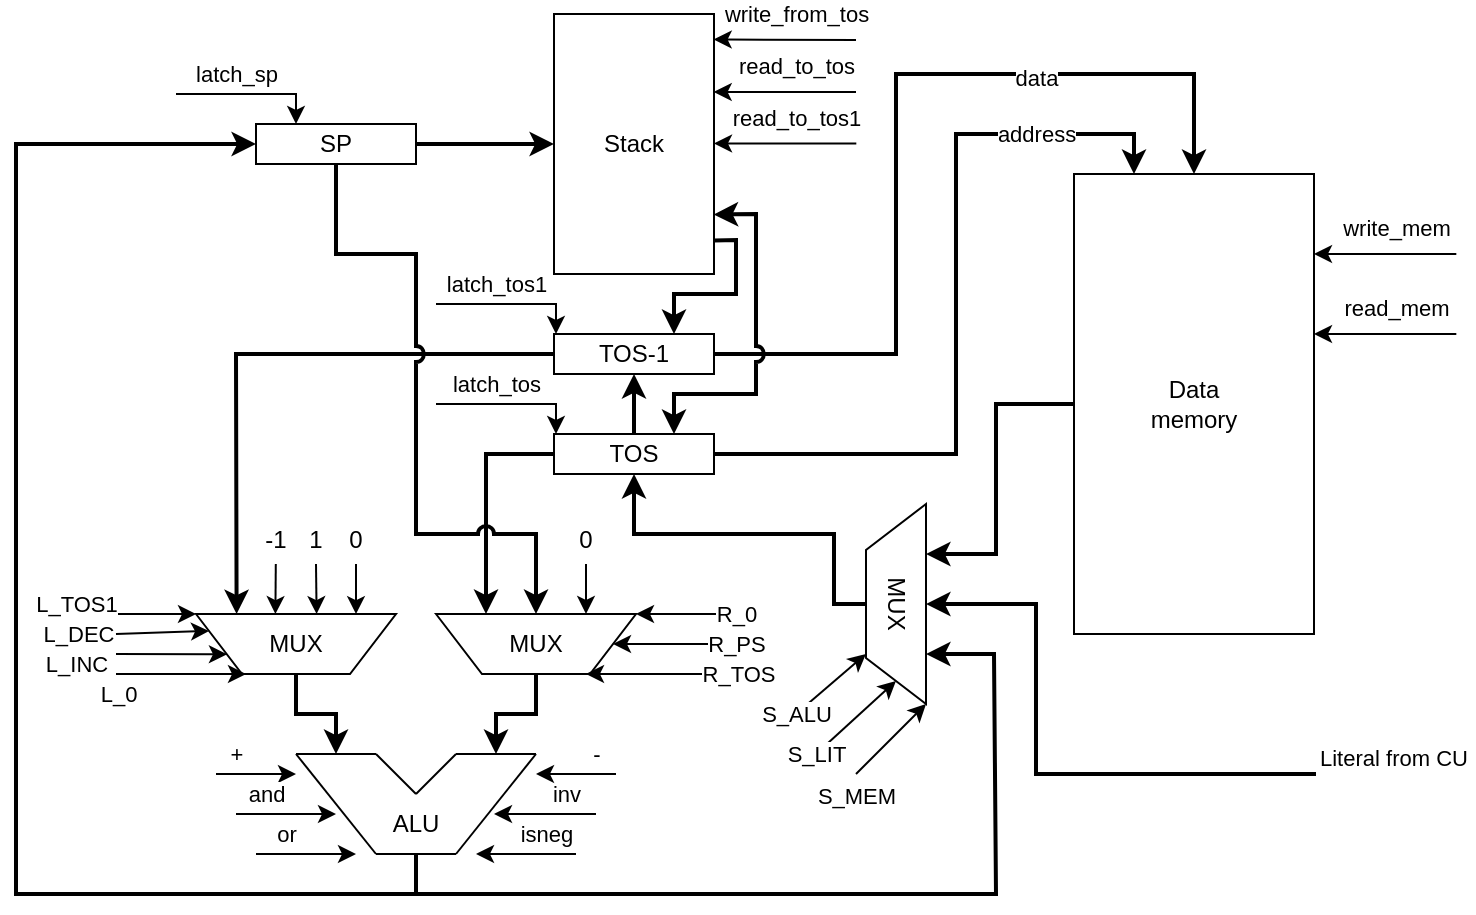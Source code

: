 <mxfile version="20.5.3" type="embed"><diagram name="Страница — 1" id="W3aqE9auqjd-TNdpTrAR"><mxGraphModel dx="117" dy="84" grid="1" gridSize="10" guides="1" tooltips="1" connect="1" arrows="1" fold="1" page="1" pageScale="1" pageWidth="827" pageHeight="1169" math="0" shadow="0"><root><mxCell id="0"/><mxCell id="1" parent="0"/><mxCell id="QS8BnpBDw42ccTHQEy5O-3" value="MUX" style="verticalLabelPosition=middle;verticalAlign=middle;html=1;shape=trapezoid;perimeter=trapezoidPerimeter;whiteSpace=wrap;size=0.23;arcSize=10;flipV=1;labelPosition=center;align=center;rotation=90;" parent="1" vertex="1"><mxGeometry x="420" y="360" width="100" height="30" as="geometry"/></mxCell><mxCell id="QS8BnpBDw42ccTHQEy5O-4" value="" style="endArrow=none;html=1;rounded=0;strokeWidth=1;" parent="1" edge="1"><mxGeometry width="50" height="50" relative="1" as="geometry"><mxPoint x="170" y="450" as="sourcePoint"/><mxPoint x="210" y="450" as="targetPoint"/></mxGeometry></mxCell><mxCell id="QS8BnpBDw42ccTHQEy5O-5" value="" style="endArrow=none;html=1;rounded=0;strokeWidth=1;" parent="1" edge="1"><mxGeometry width="50" height="50" relative="1" as="geometry"><mxPoint x="250" y="450" as="sourcePoint"/><mxPoint x="290" y="450" as="targetPoint"/></mxGeometry></mxCell><mxCell id="QS8BnpBDw42ccTHQEy5O-6" value="" style="endArrow=none;html=1;rounded=0;" parent="1" edge="1"><mxGeometry width="50" height="50" relative="1" as="geometry"><mxPoint x="210" y="500" as="sourcePoint"/><mxPoint x="250" y="500" as="targetPoint"/></mxGeometry></mxCell><mxCell id="QS8BnpBDw42ccTHQEy5O-7" value="" style="endArrow=none;html=1;rounded=0;" parent="1" edge="1"><mxGeometry width="50" height="50" relative="1" as="geometry"><mxPoint x="170" y="450" as="sourcePoint"/><mxPoint x="210" y="500" as="targetPoint"/></mxGeometry></mxCell><mxCell id="QS8BnpBDw42ccTHQEy5O-8" value="" style="endArrow=none;html=1;rounded=0;" parent="1" edge="1"><mxGeometry width="50" height="50" relative="1" as="geometry"><mxPoint x="250" y="500" as="sourcePoint"/><mxPoint x="290" y="450" as="targetPoint"/></mxGeometry></mxCell><mxCell id="QS8BnpBDw42ccTHQEy5O-9" value="" style="endArrow=none;html=1;rounded=0;" parent="1" edge="1"><mxGeometry width="50" height="50" relative="1" as="geometry"><mxPoint x="210" y="450" as="sourcePoint"/><mxPoint x="230" y="470" as="targetPoint"/></mxGeometry></mxCell><mxCell id="QS8BnpBDw42ccTHQEy5O-10" value="" style="endArrow=none;html=1;rounded=0;" parent="1" edge="1"><mxGeometry width="50" height="50" relative="1" as="geometry"><mxPoint x="250" y="450" as="sourcePoint"/><mxPoint x="230" y="470" as="targetPoint"/></mxGeometry></mxCell><mxCell id="QS8BnpBDw42ccTHQEy5O-12" value="ALU" style="text;html=1;align=center;verticalAlign=middle;whiteSpace=wrap;rounded=0;" parent="1" vertex="1"><mxGeometry x="200" y="470" width="60" height="30" as="geometry"/></mxCell><mxCell id="QS8BnpBDw42ccTHQEy5O-14" value="Stack" style="rounded=0;whiteSpace=wrap;html=1;" parent="1" vertex="1"><mxGeometry x="299" y="80" width="80" height="130" as="geometry"/></mxCell><mxCell id="QS8BnpBDw42ccTHQEy5O-15" value="TOS" style="rounded=0;whiteSpace=wrap;html=1;" parent="1" vertex="1"><mxGeometry x="299" y="290" width="80" height="20" as="geometry"/></mxCell><mxCell id="QS8BnpBDw42ccTHQEy5O-20" value="TOS-1" style="rounded=0;whiteSpace=wrap;html=1;" parent="1" vertex="1"><mxGeometry x="299" y="240" width="80" height="20" as="geometry"/></mxCell><mxCell id="QS8BnpBDw42ccTHQEy5O-24" value="" style="endArrow=classic;html=1;rounded=0;exitX=0;exitY=0.5;exitDx=0;exitDy=0;entryX=0.25;entryY=0;entryDx=0;entryDy=0;strokeWidth=2;" parent="1" source="QS8BnpBDw42ccTHQEy5O-15" target="QS8BnpBDw42ccTHQEy5O-46" edge="1"><mxGeometry width="50" height="50" relative="1" as="geometry"><mxPoint x="289" y="400" as="sourcePoint"/><mxPoint x="270" y="380" as="targetPoint"/><Array as="points"><mxPoint x="265" y="300"/></Array></mxGeometry></mxCell><mxCell id="QS8BnpBDw42ccTHQEy5O-25" value="" style="endArrow=classic;html=1;rounded=0;exitX=0.5;exitY=1;exitDx=0;exitDy=0;strokeWidth=2;" parent="1" source="QS8BnpBDw42ccTHQEy5O-38" edge="1"><mxGeometry width="50" height="50" relative="1" as="geometry"><mxPoint x="199" y="380" as="sourcePoint"/><mxPoint x="190" y="450" as="targetPoint"/><Array as="points"><mxPoint x="170" y="430"/><mxPoint x="190" y="430"/></Array></mxGeometry></mxCell><mxCell id="QS8BnpBDw42ccTHQEy5O-26" value="" style="endArrow=classic;html=1;rounded=0;exitX=0.5;exitY=1;exitDx=0;exitDy=0;entryX=0.75;entryY=0;entryDx=0;entryDy=0;strokeWidth=2;" parent="1" source="QS8BnpBDw42ccTHQEy5O-12" target="QS8BnpBDw42ccTHQEy5O-3" edge="1"><mxGeometry width="50" height="50" relative="1" as="geometry"><mxPoint x="359" y="330" as="sourcePoint"/><mxPoint x="399" y="440" as="targetPoint"/><Array as="points"><mxPoint x="230" y="520"/><mxPoint x="520" y="520"/><mxPoint x="519" y="400"/></Array></mxGeometry></mxCell><mxCell id="QS8BnpBDw42ccTHQEy5O-27" value="" style="endArrow=classic;html=1;rounded=0;exitX=0.5;exitY=1;exitDx=0;exitDy=0;entryX=0.5;entryY=1;entryDx=0;entryDy=0;strokeWidth=2;" parent="1" source="QS8BnpBDw42ccTHQEy5O-3" target="QS8BnpBDw42ccTHQEy5O-15" edge="1"><mxGeometry width="50" height="50" relative="1" as="geometry"><mxPoint x="369" y="340" as="sourcePoint"/><mxPoint x="409" y="450" as="targetPoint"/><Array as="points"><mxPoint x="439" y="375"/><mxPoint x="439" y="340"/><mxPoint x="339" y="340"/></Array></mxGeometry></mxCell><mxCell id="QS8BnpBDw42ccTHQEy5O-28" value="" style="endArrow=classic;html=1;rounded=0;entryX=0.25;entryY=0;entryDx=0;entryDy=0;exitX=0;exitY=0.5;exitDx=0;exitDy=0;strokeWidth=2;" parent="1" source="QS8BnpBDw42ccTHQEy5O-30" target="QS8BnpBDw42ccTHQEy5O-3" edge="1"><mxGeometry width="50" height="50" relative="1" as="geometry"><mxPoint x="519" y="275" as="sourcePoint"/><mxPoint x="519" y="290" as="targetPoint"/><Array as="points"><mxPoint x="520" y="275"/><mxPoint x="520" y="350"/></Array></mxGeometry></mxCell><mxCell id="QS8BnpBDw42ccTHQEy5O-30" value="Data&lt;div&gt;memory&lt;/div&gt;" style="rounded=0;whiteSpace=wrap;html=1;" parent="1" vertex="1"><mxGeometry x="559" y="160" width="120" height="230" as="geometry"/></mxCell><mxCell id="QS8BnpBDw42ccTHQEy5O-31" value="" style="endArrow=classic;html=1;rounded=0;exitX=1;exitY=0.5;exitDx=0;exitDy=0;entryX=0.25;entryY=0;entryDx=0;entryDy=0;strokeWidth=2;" parent="1" source="QS8BnpBDw42ccTHQEy5O-15" target="QS8BnpBDw42ccTHQEy5O-30" edge="1"><mxGeometry width="50" height="50" relative="1" as="geometry"><mxPoint x="289" y="330" as="sourcePoint"/><mxPoint x="339" y="280" as="targetPoint"/><Array as="points"><mxPoint x="500" y="300"/><mxPoint x="500" y="140"/><mxPoint x="589" y="140"/></Array></mxGeometry></mxCell><mxCell id="QS8BnpBDw42ccTHQEy5O-36" value="address" style="edgeLabel;html=1;align=center;verticalAlign=middle;resizable=0;points=[];" parent="QS8BnpBDw42ccTHQEy5O-31" vertex="1" connectable="0"><mxGeometry x="0.407" relative="1" as="geometry"><mxPoint x="40" y="-7" as="offset"/></mxGeometry></mxCell><mxCell id="QS8BnpBDw42ccTHQEy5O-32" value="" style="endArrow=classic;html=1;rounded=0;exitX=1;exitY=0.5;exitDx=0;exitDy=0;entryX=0.5;entryY=0;entryDx=0;entryDy=0;strokeWidth=2;" parent="1" source="QS8BnpBDw42ccTHQEy5O-20" target="QS8BnpBDw42ccTHQEy5O-30" edge="1"><mxGeometry width="50" height="50" relative="1" as="geometry"><mxPoint x="389" y="360" as="sourcePoint"/><mxPoint x="429" y="470" as="targetPoint"/><Array as="points"><mxPoint x="470" y="250"/><mxPoint x="470" y="110"/><mxPoint x="619" y="110"/></Array></mxGeometry></mxCell><mxCell id="QS8BnpBDw42ccTHQEy5O-37" value="data" style="edgeLabel;html=1;align=center;verticalAlign=middle;resizable=0;points=[];" parent="QS8BnpBDw42ccTHQEy5O-32" vertex="1" connectable="0"><mxGeometry x="0.282" y="-2" relative="1" as="geometry"><mxPoint x="25" as="offset"/></mxGeometry></mxCell><mxCell id="QS8BnpBDw42ccTHQEy5O-38" value="MUX" style="verticalLabelPosition=middle;verticalAlign=middle;html=1;shape=trapezoid;perimeter=trapezoidPerimeter;whiteSpace=wrap;size=0.23;arcSize=10;flipV=1;labelPosition=center;align=center;rotation=0;" parent="1" vertex="1"><mxGeometry x="120" y="380" width="100" height="30" as="geometry"/></mxCell><mxCell id="QS8BnpBDw42ccTHQEy5O-40" value="" style="endArrow=classic;html=1;rounded=0;exitX=0;exitY=0.5;exitDx=0;exitDy=0;entryX=0.203;entryY=0.998;entryDx=0;entryDy=0;entryPerimeter=0;strokeWidth=2;" parent="1" source="QS8BnpBDw42ccTHQEy5O-20" target="QS8BnpBDw42ccTHQEy5O-38" edge="1"><mxGeometry width="50" height="50" relative="1" as="geometry"><mxPoint x="209" y="370" as="sourcePoint"/><mxPoint x="309" y="430" as="targetPoint"/><Array as="points"><mxPoint x="140" y="250"/></Array></mxGeometry></mxCell><mxCell id="QS8BnpBDw42ccTHQEy5O-41" value="" style="endArrow=classic;html=1;rounded=0;entryX=0.8;entryY=0.998;entryDx=0;entryDy=0;exitX=0.5;exitY=1;exitDx=0;exitDy=0;entryPerimeter=0;" parent="1" source="QS8BnpBDw42ccTHQEy5O-42" target="QS8BnpBDw42ccTHQEy5O-38" edge="1"><mxGeometry width="50" height="50" relative="1" as="geometry"><mxPoint x="174" y="300" as="sourcePoint"/><mxPoint x="234" y="340" as="targetPoint"/><Array as="points"/></mxGeometry></mxCell><mxCell id="QS8BnpBDw42ccTHQEy5O-42" value="0" style="text;html=1;align=center;verticalAlign=middle;whiteSpace=wrap;rounded=0;" parent="1" vertex="1"><mxGeometry x="190" y="330" width="20" height="25" as="geometry"/></mxCell><mxCell id="QS8BnpBDw42ccTHQEy5O-44" value="" style="endArrow=classic;html=1;rounded=0;entryX=0.603;entryY=0.998;entryDx=0;entryDy=0;exitX=0.5;exitY=1;exitDx=0;exitDy=0;entryPerimeter=0;" parent="1" source="QS8BnpBDw42ccTHQEy5O-45" target="QS8BnpBDw42ccTHQEy5O-38" edge="1"><mxGeometry width="50" height="50" relative="1" as="geometry"><mxPoint x="184" y="305" as="sourcePoint"/><mxPoint x="184" y="340" as="targetPoint"/><Array as="points"/></mxGeometry></mxCell><mxCell id="QS8BnpBDw42ccTHQEy5O-45" value="1" style="text;html=1;align=center;verticalAlign=middle;whiteSpace=wrap;rounded=0;" parent="1" vertex="1"><mxGeometry x="170" y="330" width="20" height="25" as="geometry"/></mxCell><mxCell id="QS8BnpBDw42ccTHQEy5O-46" value="MUX" style="verticalLabelPosition=middle;verticalAlign=middle;html=1;shape=trapezoid;perimeter=trapezoidPerimeter;whiteSpace=wrap;size=0.23;arcSize=10;flipV=1;labelPosition=center;align=center;rotation=0;" parent="1" vertex="1"><mxGeometry x="240" y="380" width="100" height="30" as="geometry"/></mxCell><mxCell id="QS8BnpBDw42ccTHQEy5O-47" value="" style="endArrow=classic;html=1;rounded=0;entryX=0.75;entryY=0;entryDx=0;entryDy=0;exitX=0.5;exitY=1;exitDx=0;exitDy=0;" parent="1" source="QS8BnpBDw42ccTHQEy5O-48" target="QS8BnpBDw42ccTHQEy5O-46" edge="1"><mxGeometry width="50" height="50" relative="1" as="geometry"><mxPoint x="305" y="355" as="sourcePoint"/><mxPoint x="305" y="380" as="targetPoint"/><Array as="points"/></mxGeometry></mxCell><mxCell id="QS8BnpBDw42ccTHQEy5O-48" value="0" style="text;html=1;align=center;verticalAlign=middle;whiteSpace=wrap;rounded=0;" parent="1" vertex="1"><mxGeometry x="310" y="330" width="10" height="25" as="geometry"/></mxCell><mxCell id="QS8BnpBDw42ccTHQEy5O-49" value="" style="endArrow=classic;html=1;rounded=0;exitX=0.5;exitY=1;exitDx=0;exitDy=0;strokeWidth=2;" parent="1" source="QS8BnpBDw42ccTHQEy5O-46" edge="1"><mxGeometry width="50" height="50" relative="1" as="geometry"><mxPoint x="180" y="420" as="sourcePoint"/><mxPoint x="270" y="450" as="targetPoint"/><Array as="points"><mxPoint x="290" y="430"/><mxPoint x="270" y="430"/></Array></mxGeometry></mxCell><mxCell id="2" value="SP" style="rounded=0;whiteSpace=wrap;html=1;" parent="1" vertex="1"><mxGeometry x="150" y="135" width="80" height="20" as="geometry"/></mxCell><mxCell id="3" value="" style="endArrow=classic;html=1;rounded=0;exitX=0.5;exitY=1;exitDx=0;exitDy=0;entryX=0;entryY=0.5;entryDx=0;entryDy=0;strokeWidth=2;" parent="1" source="QS8BnpBDw42ccTHQEy5O-12" target="2" edge="1"><mxGeometry width="50" height="50" relative="1" as="geometry"><mxPoint x="360" y="380" as="sourcePoint"/><mxPoint x="410" y="330" as="targetPoint"/><Array as="points"><mxPoint x="230" y="520"/><mxPoint x="30" y="520"/><mxPoint x="30" y="145"/></Array></mxGeometry></mxCell><mxCell id="4" value="" style="endArrow=classic;html=1;rounded=0;entryX=0.5;entryY=1;entryDx=0;entryDy=0;exitX=0.5;exitY=0;exitDx=0;exitDy=0;strokeWidth=2;" parent="1" source="QS8BnpBDw42ccTHQEy5O-15" target="QS8BnpBDw42ccTHQEy5O-20" edge="1"><mxGeometry width="50" height="50" relative="1" as="geometry"><mxPoint x="325" y="365" as="sourcePoint"/><mxPoint x="325" y="390" as="targetPoint"/><Array as="points"/></mxGeometry></mxCell><mxCell id="5" value="" style="endArrow=classic;html=1;rounded=0;exitX=0.998;exitY=0.771;exitDx=0;exitDy=0;entryX=0.75;entryY=0;entryDx=0;entryDy=0;exitPerimeter=0;jumpStyle=arc;startArrow=classic;startFill=1;strokeWidth=2;" parent="1" source="QS8BnpBDw42ccTHQEy5O-14" target="QS8BnpBDw42ccTHQEy5O-15" edge="1"><mxGeometry width="50" height="50" relative="1" as="geometry"><mxPoint x="360" y="280" as="sourcePoint"/><mxPoint x="410" y="230" as="targetPoint"/><Array as="points"><mxPoint x="400" y="180"/><mxPoint x="400" y="270"/><mxPoint x="359" y="270"/></Array></mxGeometry></mxCell><mxCell id="8" value="" style="endArrow=classic;html=1;jumpStyle=arc;exitX=1;exitY=0.5;exitDx=0;exitDy=0;entryX=0;entryY=0.5;entryDx=0;entryDy=0;rounded=0;strokeWidth=2;" parent="1" source="2" target="QS8BnpBDw42ccTHQEy5O-14" edge="1"><mxGeometry width="50" height="50" relative="1" as="geometry"><mxPoint x="260" y="310" as="sourcePoint"/><mxPoint x="310" y="260" as="targetPoint"/><Array as="points"><mxPoint x="250" y="145"/></Array></mxGeometry></mxCell><mxCell id="9" value="" style="endArrow=classic;html=1;rounded=0;jumpStyle=arc;exitX=0.5;exitY=1;exitDx=0;exitDy=0;entryX=0.5;entryY=0;entryDx=0;entryDy=0;strokeWidth=2;" parent="1" source="2" target="QS8BnpBDw42ccTHQEy5O-46" edge="1"><mxGeometry width="50" height="50" relative="1" as="geometry"><mxPoint x="250" y="340" as="sourcePoint"/><mxPoint x="300" y="290" as="targetPoint"/><Array as="points"><mxPoint x="190" y="200"/><mxPoint x="230" y="200"/><mxPoint x="230" y="340"/><mxPoint x="290" y="340"/></Array></mxGeometry></mxCell><mxCell id="10" value="" style="endArrow=classic;html=1;rounded=0;entryX=0.397;entryY=0.998;entryDx=0;entryDy=0;entryPerimeter=0;" parent="1" source="11" target="QS8BnpBDw42ccTHQEy5O-38" edge="1"><mxGeometry width="50" height="50" relative="1" as="geometry"><mxPoint x="160" y="360" as="sourcePoint"/><mxPoint x="190.3" y="390.06" as="targetPoint"/><Array as="points"/></mxGeometry></mxCell><mxCell id="11" value="-1" style="text;html=1;align=center;verticalAlign=middle;whiteSpace=wrap;rounded=0;" parent="1" vertex="1"><mxGeometry x="150" y="330" width="20" height="25" as="geometry"/></mxCell><mxCell id="27" value="" style="endArrow=classic;html=1;rounded=0;strokeWidth=1;entryX=0.75;entryY=1;entryDx=0;entryDy=0;" parent="1" target="QS8BnpBDw42ccTHQEy5O-46" edge="1"><mxGeometry relative="1" as="geometry"><mxPoint x="380" y="410" as="sourcePoint"/><mxPoint x="430" y="370" as="targetPoint"/></mxGeometry></mxCell><mxCell id="28" value="R_TOS" style="edgeLabel;resizable=0;html=1;align=center;verticalAlign=middle;" parent="27" connectable="0" vertex="1"><mxGeometry relative="1" as="geometry"><mxPoint x="43" as="offset"/></mxGeometry></mxCell><mxCell id="29" value="" style="endArrow=classic;html=1;rounded=0;strokeWidth=1;entryX=1;entryY=0.5;entryDx=0;entryDy=0;" parent="1" target="QS8BnpBDw42ccTHQEy5O-46" edge="1"><mxGeometry relative="1" as="geometry"><mxPoint x="390" y="395" as="sourcePoint"/><mxPoint x="331.301" y="414.39" as="targetPoint"/></mxGeometry></mxCell><mxCell id="30" value="R_PS" style="edgeLabel;resizable=0;html=1;align=center;verticalAlign=middle;" parent="29" connectable="0" vertex="1"><mxGeometry relative="1" as="geometry"><mxPoint x="31" as="offset"/></mxGeometry></mxCell><mxCell id="31" value="" style="endArrow=classic;html=1;rounded=0;strokeWidth=1;entryX=1;entryY=0;entryDx=0;entryDy=0;" parent="1" target="QS8BnpBDw42ccTHQEy5O-46" edge="1"><mxGeometry relative="1" as="geometry"><mxPoint x="400" y="380" as="sourcePoint"/><mxPoint x="341.301" y="424.39" as="targetPoint"/></mxGeometry></mxCell><mxCell id="32" value="R_0" style="edgeLabel;resizable=0;html=1;align=center;verticalAlign=middle;" parent="31" connectable="0" vertex="1"><mxGeometry relative="1" as="geometry"><mxPoint x="20" as="offset"/></mxGeometry></mxCell><mxCell id="33" value="" style="endArrow=classic;html=1;rounded=0;strokeWidth=1;entryX=0;entryY=0.75;entryDx=0;entryDy=0;" parent="1" target="QS8BnpBDw42ccTHQEy5O-38" edge="1"><mxGeometry relative="1" as="geometry"><mxPoint x="80" y="400" as="sourcePoint"/><mxPoint x="10" y="409.52" as="targetPoint"/></mxGeometry></mxCell><mxCell id="34" value="L_INC" style="edgeLabel;resizable=0;html=1;align=center;verticalAlign=middle;" parent="33" connectable="0" vertex="1"><mxGeometry relative="1" as="geometry"><mxPoint x="-48" y="5" as="offset"/></mxGeometry></mxCell><mxCell id="35" value="" style="endArrow=classic;html=1;rounded=0;strokeWidth=1;entryX=0;entryY=0.25;entryDx=0;entryDy=0;" parent="1" target="QS8BnpBDw42ccTHQEy5O-38" edge="1"><mxGeometry relative="1" as="geometry"><mxPoint x="80" y="390" as="sourcePoint"/><mxPoint x="23.5" y="394.52" as="targetPoint"/></mxGeometry></mxCell><mxCell id="36" value="L_DEC" style="edgeLabel;resizable=0;html=1;align=center;verticalAlign=middle;" parent="35" connectable="0" vertex="1"><mxGeometry relative="1" as="geometry"><mxPoint x="-43" y="1" as="offset"/></mxGeometry></mxCell><mxCell id="37" value="" style="endArrow=classic;html=1;rounded=0;strokeWidth=1;entryX=0;entryY=0;entryDx=0;entryDy=0;" parent="1" target="QS8BnpBDw42ccTHQEy5O-38" edge="1"><mxGeometry relative="1" as="geometry"><mxPoint x="80" y="380" as="sourcePoint"/><mxPoint x="35" y="379.52" as="targetPoint"/></mxGeometry></mxCell><mxCell id="38" value="L_TOS1" style="edgeLabel;resizable=0;html=1;align=center;verticalAlign=middle;" parent="37" connectable="0" vertex="1"><mxGeometry relative="1" as="geometry"><mxPoint x="-40" y="-5" as="offset"/></mxGeometry></mxCell><mxCell id="39" value="" style="endArrow=classic;html=1;rounded=0;strokeWidth=1;entryX=0.25;entryY=1;entryDx=0;entryDy=0;" parent="1" target="QS8BnpBDw42ccTHQEy5O-38" edge="1"><mxGeometry relative="1" as="geometry"><mxPoint x="80" y="410" as="sourcePoint"/><mxPoint x="140" y="420" as="targetPoint"/></mxGeometry></mxCell><mxCell id="40" value="L_0" style="edgeLabel;resizable=0;html=1;align=center;verticalAlign=middle;" parent="39" connectable="0" vertex="1"><mxGeometry relative="1" as="geometry"><mxPoint x="-32" y="10" as="offset"/></mxGeometry></mxCell><mxCell id="41" value="" style="endArrow=classic;html=1;rounded=0;strokeWidth=1;entryX=0.75;entryY=1;entryDx=0;entryDy=0;" parent="1" target="QS8BnpBDw42ccTHQEy5O-3" edge="1"><mxGeometry relative="1" as="geometry"><mxPoint x="420" y="430" as="sourcePoint"/><mxPoint x="500" y="360" as="targetPoint"/></mxGeometry></mxCell><mxCell id="42" value="S_ALU" style="edgeLabel;resizable=0;html=1;align=center;verticalAlign=middle;" parent="41" connectable="0" vertex="1"><mxGeometry relative="1" as="geometry"><mxPoint x="-18" y="15" as="offset"/></mxGeometry></mxCell><mxCell id="43" value="" style="endArrow=classic;html=1;rounded=0;strokeWidth=1;entryX=1;entryY=0.5;entryDx=0;entryDy=0;" parent="1" target="QS8BnpBDw42ccTHQEy5O-3" edge="1"><mxGeometry relative="1" as="geometry"><mxPoint x="430" y="450" as="sourcePoint"/><mxPoint x="500" y="360" as="targetPoint"/></mxGeometry></mxCell><mxCell id="44" value="S_LIT" style="edgeLabel;resizable=0;html=1;align=center;verticalAlign=middle;" parent="43" connectable="0" vertex="1"><mxGeometry relative="1" as="geometry"><mxPoint x="-20" y="18" as="offset"/></mxGeometry></mxCell><mxCell id="50" value="" style="endArrow=classic;html=1;rounded=0;strokeWidth=1;entryX=0.25;entryY=0;entryDx=0;entryDy=0;" parent="1" target="2" edge="1"><mxGeometry relative="1" as="geometry"><mxPoint x="110" y="120" as="sourcePoint"/><mxPoint x="390" y="260" as="targetPoint"/><Array as="points"><mxPoint x="170" y="120"/></Array></mxGeometry></mxCell><mxCell id="51" value="latch_sp" style="edgeLabel;resizable=0;html=1;align=center;verticalAlign=middle;" parent="50" connectable="0" vertex="1"><mxGeometry relative="1" as="geometry"><mxPoint x="-8" y="-10" as="offset"/></mxGeometry></mxCell><mxCell id="52" value="" style="endArrow=classic;html=1;rounded=0;strokeWidth=1;entryX=0.25;entryY=0;entryDx=0;entryDy=0;" parent="1" edge="1"><mxGeometry relative="1" as="geometry"><mxPoint x="240" y="225" as="sourcePoint"/><mxPoint x="300" y="240" as="targetPoint"/><Array as="points"><mxPoint x="300" y="225"/></Array></mxGeometry></mxCell><mxCell id="53" value="latch_tos1" style="edgeLabel;resizable=0;html=1;align=center;verticalAlign=middle;" parent="52" connectable="0" vertex="1"><mxGeometry relative="1" as="geometry"><mxPoint x="-8" y="-10" as="offset"/></mxGeometry></mxCell><mxCell id="54" value="" style="endArrow=classic;html=1;rounded=0;strokeWidth=1;entryX=0.25;entryY=0;entryDx=0;entryDy=0;" parent="1" edge="1"><mxGeometry relative="1" as="geometry"><mxPoint x="240" y="275" as="sourcePoint"/><mxPoint x="300" y="290" as="targetPoint"/><Array as="points"><mxPoint x="300" y="275"/></Array></mxGeometry></mxCell><mxCell id="55" value="latch_tos" style="edgeLabel;resizable=0;html=1;align=center;verticalAlign=middle;" parent="54" connectable="0" vertex="1"><mxGeometry relative="1" as="geometry"><mxPoint x="-8" y="-10" as="offset"/></mxGeometry></mxCell><mxCell id="56" value="" style="endArrow=classic;html=1;rounded=0;strokeWidth=1;entryX=0.998;entryY=0.098;entryDx=0;entryDy=0;entryPerimeter=0;" parent="1" target="QS8BnpBDw42ccTHQEy5O-14" edge="1"><mxGeometry relative="1" as="geometry"><mxPoint x="450" y="93" as="sourcePoint"/><mxPoint x="400" y="90" as="targetPoint"/></mxGeometry></mxCell><mxCell id="57" value="write_from_tos" style="edgeLabel;resizable=0;html=1;align=center;verticalAlign=middle;" parent="56" connectable="0" vertex="1"><mxGeometry relative="1" as="geometry"><mxPoint x="5" y="-13" as="offset"/></mxGeometry></mxCell><mxCell id="58" value="" style="endArrow=classic;html=1;rounded=0;strokeWidth=1;entryX=0.998;entryY=0.3;entryDx=0;entryDy=0;entryPerimeter=0;" parent="1" target="QS8BnpBDw42ccTHQEy5O-14" edge="1"><mxGeometry relative="1" as="geometry"><mxPoint x="450" y="119" as="sourcePoint"/><mxPoint x="388.84" y="102.74" as="targetPoint"/></mxGeometry></mxCell><mxCell id="59" value="read_to_tos" style="edgeLabel;resizable=0;html=1;align=center;verticalAlign=middle;" parent="58" connectable="0" vertex="1"><mxGeometry relative="1" as="geometry"><mxPoint x="5" y="-13" as="offset"/></mxGeometry></mxCell><mxCell id="60" value="" style="endArrow=classic;html=1;rounded=0;strokeWidth=1;entryX=0.998;entryY=0.3;entryDx=0;entryDy=0;entryPerimeter=0;" parent="1" edge="1"><mxGeometry relative="1" as="geometry"><mxPoint x="750.16" y="200" as="sourcePoint"/><mxPoint x="679" y="200" as="targetPoint"/></mxGeometry></mxCell><mxCell id="61" value="write_mem" style="edgeLabel;resizable=0;html=1;align=center;verticalAlign=middle;" parent="60" connectable="0" vertex="1"><mxGeometry relative="1" as="geometry"><mxPoint x="5" y="-13" as="offset"/></mxGeometry></mxCell><mxCell id="62" value="" style="endArrow=classic;html=1;rounded=0;strokeWidth=1;entryX=0.998;entryY=0.3;entryDx=0;entryDy=0;entryPerimeter=0;" parent="1" edge="1"><mxGeometry relative="1" as="geometry"><mxPoint x="750.16" y="240" as="sourcePoint"/><mxPoint x="679" y="240" as="targetPoint"/></mxGeometry></mxCell><mxCell id="63" value="read_mem" style="edgeLabel;resizable=0;html=1;align=center;verticalAlign=middle;" parent="62" connectable="0" vertex="1"><mxGeometry relative="1" as="geometry"><mxPoint x="5" y="-13" as="offset"/></mxGeometry></mxCell><mxCell id="67" value="" style="endArrow=classic;html=1;rounded=0;exitX=1;exitY=0.871;exitDx=0;exitDy=0;exitPerimeter=0;entryX=0.75;entryY=0;entryDx=0;entryDy=0;strokeWidth=2;" parent="1" source="QS8BnpBDw42ccTHQEy5O-14" target="QS8BnpBDw42ccTHQEy5O-20" edge="1"><mxGeometry width="50" height="50" relative="1" as="geometry"><mxPoint x="510" y="360" as="sourcePoint"/><mxPoint x="560" y="310" as="targetPoint"/><Array as="points"><mxPoint x="390" y="193"/><mxPoint x="390" y="220"/><mxPoint x="359" y="220"/></Array></mxGeometry></mxCell><mxCell id="68" value="" style="endArrow=classic;html=1;rounded=0;strokeWidth=1;entryX=0.998;entryY=0.3;entryDx=0;entryDy=0;entryPerimeter=0;" parent="1" edge="1"><mxGeometry relative="1" as="geometry"><mxPoint x="450.16" y="144.71" as="sourcePoint"/><mxPoint x="379.0" y="144.71" as="targetPoint"/></mxGeometry></mxCell><mxCell id="69" value="read_to_tos1" style="edgeLabel;resizable=0;html=1;align=center;verticalAlign=middle;" parent="68" connectable="0" vertex="1"><mxGeometry relative="1" as="geometry"><mxPoint x="5" y="-13" as="offset"/></mxGeometry></mxCell><mxCell id="71" value="" style="endArrow=classic;html=1;rounded=0;strokeWidth=2;entryX=0.5;entryY=0;entryDx=0;entryDy=0;" parent="1" target="QS8BnpBDw42ccTHQEy5O-3" edge="1"><mxGeometry relative="1" as="geometry"><mxPoint x="680" y="460" as="sourcePoint"/><mxPoint x="520" y="320" as="targetPoint"/><Array as="points"><mxPoint x="540" y="460"/><mxPoint x="540" y="375"/></Array></mxGeometry></mxCell><mxCell id="73" value="Literal from CU" style="edgeLabel;resizable=0;html=1;align=left;verticalAlign=bottom;" parent="71" connectable="0" vertex="1"><mxGeometry x="-1" relative="1" as="geometry"/></mxCell><mxCell id="74" value="" style="endArrow=classic;html=1;rounded=0;strokeWidth=1;entryX=1;entryY=0;entryDx=0;entryDy=0;" parent="1" target="QS8BnpBDw42ccTHQEy5O-3" edge="1"><mxGeometry relative="1" as="geometry"><mxPoint x="450" y="460" as="sourcePoint"/><mxPoint x="486.525" y="428.503" as="targetPoint"/></mxGeometry></mxCell><mxCell id="75" value="S_MEM" style="edgeLabel;resizable=0;html=1;align=center;verticalAlign=middle;" parent="74" connectable="0" vertex="1"><mxGeometry relative="1" as="geometry"><mxPoint x="-18" y="28" as="offset"/></mxGeometry></mxCell><mxCell id="76" value="" style="endArrow=classic;html=1;rounded=0;strokeWidth=1;" edge="1" parent="1"><mxGeometry relative="1" as="geometry"><mxPoint x="320" y="480" as="sourcePoint"/><mxPoint x="269" y="480" as="targetPoint"/><Array as="points"/></mxGeometry></mxCell><mxCell id="77" value="inv" style="edgeLabel;resizable=0;html=1;align=center;verticalAlign=middle;" connectable="0" vertex="1" parent="76"><mxGeometry relative="1" as="geometry"><mxPoint x="10" y="-10" as="offset"/></mxGeometry></mxCell><mxCell id="78" value="" style="endArrow=classic;html=1;rounded=0;strokeWidth=1;" edge="1" parent="1"><mxGeometry relative="1" as="geometry"><mxPoint x="130" y="460" as="sourcePoint"/><mxPoint x="170" y="460" as="targetPoint"/><Array as="points"/></mxGeometry></mxCell><mxCell id="79" value="+" style="edgeLabel;resizable=0;html=1;align=center;verticalAlign=middle;" connectable="0" vertex="1" parent="78"><mxGeometry relative="1" as="geometry"><mxPoint x="-10" y="-10" as="offset"/></mxGeometry></mxCell><mxCell id="83" value="" style="endArrow=classic;html=1;rounded=0;strokeWidth=1;" edge="1" parent="1"><mxGeometry relative="1" as="geometry"><mxPoint x="140" y="480" as="sourcePoint"/><mxPoint x="190" y="480" as="targetPoint"/><Array as="points"/></mxGeometry></mxCell><mxCell id="84" value="and" style="edgeLabel;resizable=0;html=1;align=center;verticalAlign=middle;" connectable="0" vertex="1" parent="83"><mxGeometry relative="1" as="geometry"><mxPoint x="-10" y="-10" as="offset"/></mxGeometry></mxCell><mxCell id="85" value="" style="endArrow=classic;html=1;rounded=0;strokeWidth=1;" edge="1" parent="1"><mxGeometry relative="1" as="geometry"><mxPoint x="150" y="500" as="sourcePoint"/><mxPoint x="200" y="500" as="targetPoint"/><Array as="points"/></mxGeometry></mxCell><mxCell id="86" value="or" style="edgeLabel;resizable=0;html=1;align=center;verticalAlign=middle;" connectable="0" vertex="1" parent="85"><mxGeometry relative="1" as="geometry"><mxPoint x="-10" y="-10" as="offset"/></mxGeometry></mxCell><mxCell id="87" value="" style="endArrow=classic;html=1;rounded=0;strokeWidth=1;" edge="1" parent="1"><mxGeometry relative="1" as="geometry"><mxPoint x="330" y="460" as="sourcePoint"/><mxPoint x="290" y="460" as="targetPoint"/><Array as="points"/></mxGeometry></mxCell><mxCell id="88" value="-" style="edgeLabel;resizable=0;html=1;align=center;verticalAlign=middle;" connectable="0" vertex="1" parent="87"><mxGeometry relative="1" as="geometry"><mxPoint x="10" y="-10" as="offset"/></mxGeometry></mxCell><mxCell id="89" value="" style="endArrow=classic;html=1;rounded=0;strokeWidth=1;" edge="1" parent="1"><mxGeometry relative="1" as="geometry"><mxPoint x="310" y="500" as="sourcePoint"/><mxPoint x="260" y="500" as="targetPoint"/><Array as="points"/></mxGeometry></mxCell><mxCell id="90" value="isneg" style="edgeLabel;resizable=0;html=1;align=center;verticalAlign=middle;" connectable="0" vertex="1" parent="89"><mxGeometry relative="1" as="geometry"><mxPoint x="10" y="-10" as="offset"/></mxGeometry></mxCell></root></mxGraphModel></diagram></mxfile>